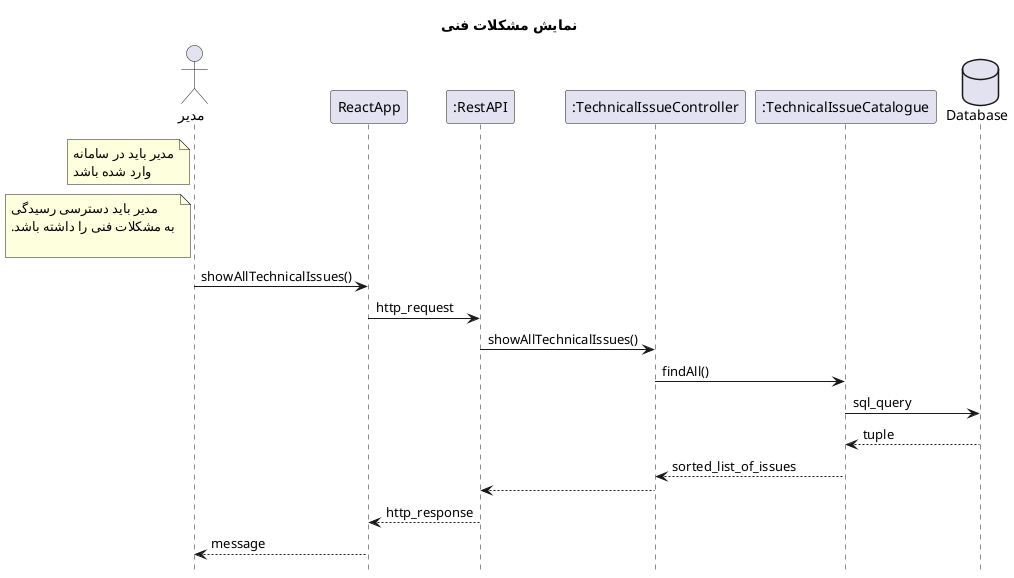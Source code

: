 @startuml logout

hide footbox
title "نمایش مشکلات فنی"
actor "مدیر" as root
participant ReactApp
participant ":RestAPI" as RestAPI
participant ":TechnicalIssueController" as TechnicalIssueController
participant ":TechnicalIssueCatalogue" as TechnicalIssueCatalogue


database Database

note left of root
    مدیر باید در سامانه
    وارد شده باشد
end note
note left of root
     مدیر باید دسترسی رسیدگی
  به مشکلات فنی را داشته باشد.
   
end note

root -> ReactApp: showAllTechnicalIssues()
ReactApp -> RestAPI : http_request
RestAPI -> TechnicalIssueController: showAllTechnicalIssues()
TechnicalIssueController -> TechnicalIssueCatalogue : findAll()
TechnicalIssueCatalogue -> Database : sql_query
return tuple
TechnicalIssueCatalogue --> TechnicalIssueController: sorted_list_of_issues
TechnicalIssueController --> RestAPI
RestAPI --> ReactApp : http_response
ReactApp --> root: message

@enduml